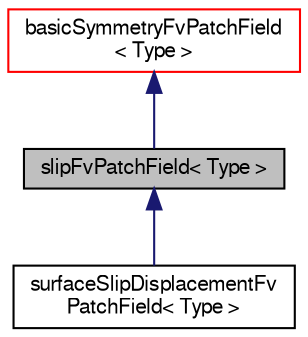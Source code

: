 digraph "slipFvPatchField&lt; Type &gt;"
{
  bgcolor="transparent";
  edge [fontname="FreeSans",fontsize="10",labelfontname="FreeSans",labelfontsize="10"];
  node [fontname="FreeSans",fontsize="10",shape=record];
  Node0 [label="slipFvPatchField\< Type \>",height=0.2,width=0.4,color="black", fillcolor="grey75", style="filled", fontcolor="black"];
  Node1 -> Node0 [dir="back",color="midnightblue",fontsize="10",style="solid",fontname="FreeSans"];
  Node1 [label="basicSymmetryFvPatchField\l\< Type \>",height=0.2,width=0.4,color="red",URL="$a21966.html",tooltip="A symmetry patch. "];
  Node0 -> Node11 [dir="back",color="midnightblue",fontsize="10",style="solid",fontname="FreeSans"];
  Node11 [label="surfaceSlipDisplacementFv\lPatchField\< Type \>",height=0.2,width=0.4,color="black",URL="$a23346.html",tooltip="fvPatchField corresponding to surfaceSlipDisplacementPointPatchField. Is just a slip type since all h..."];
}
